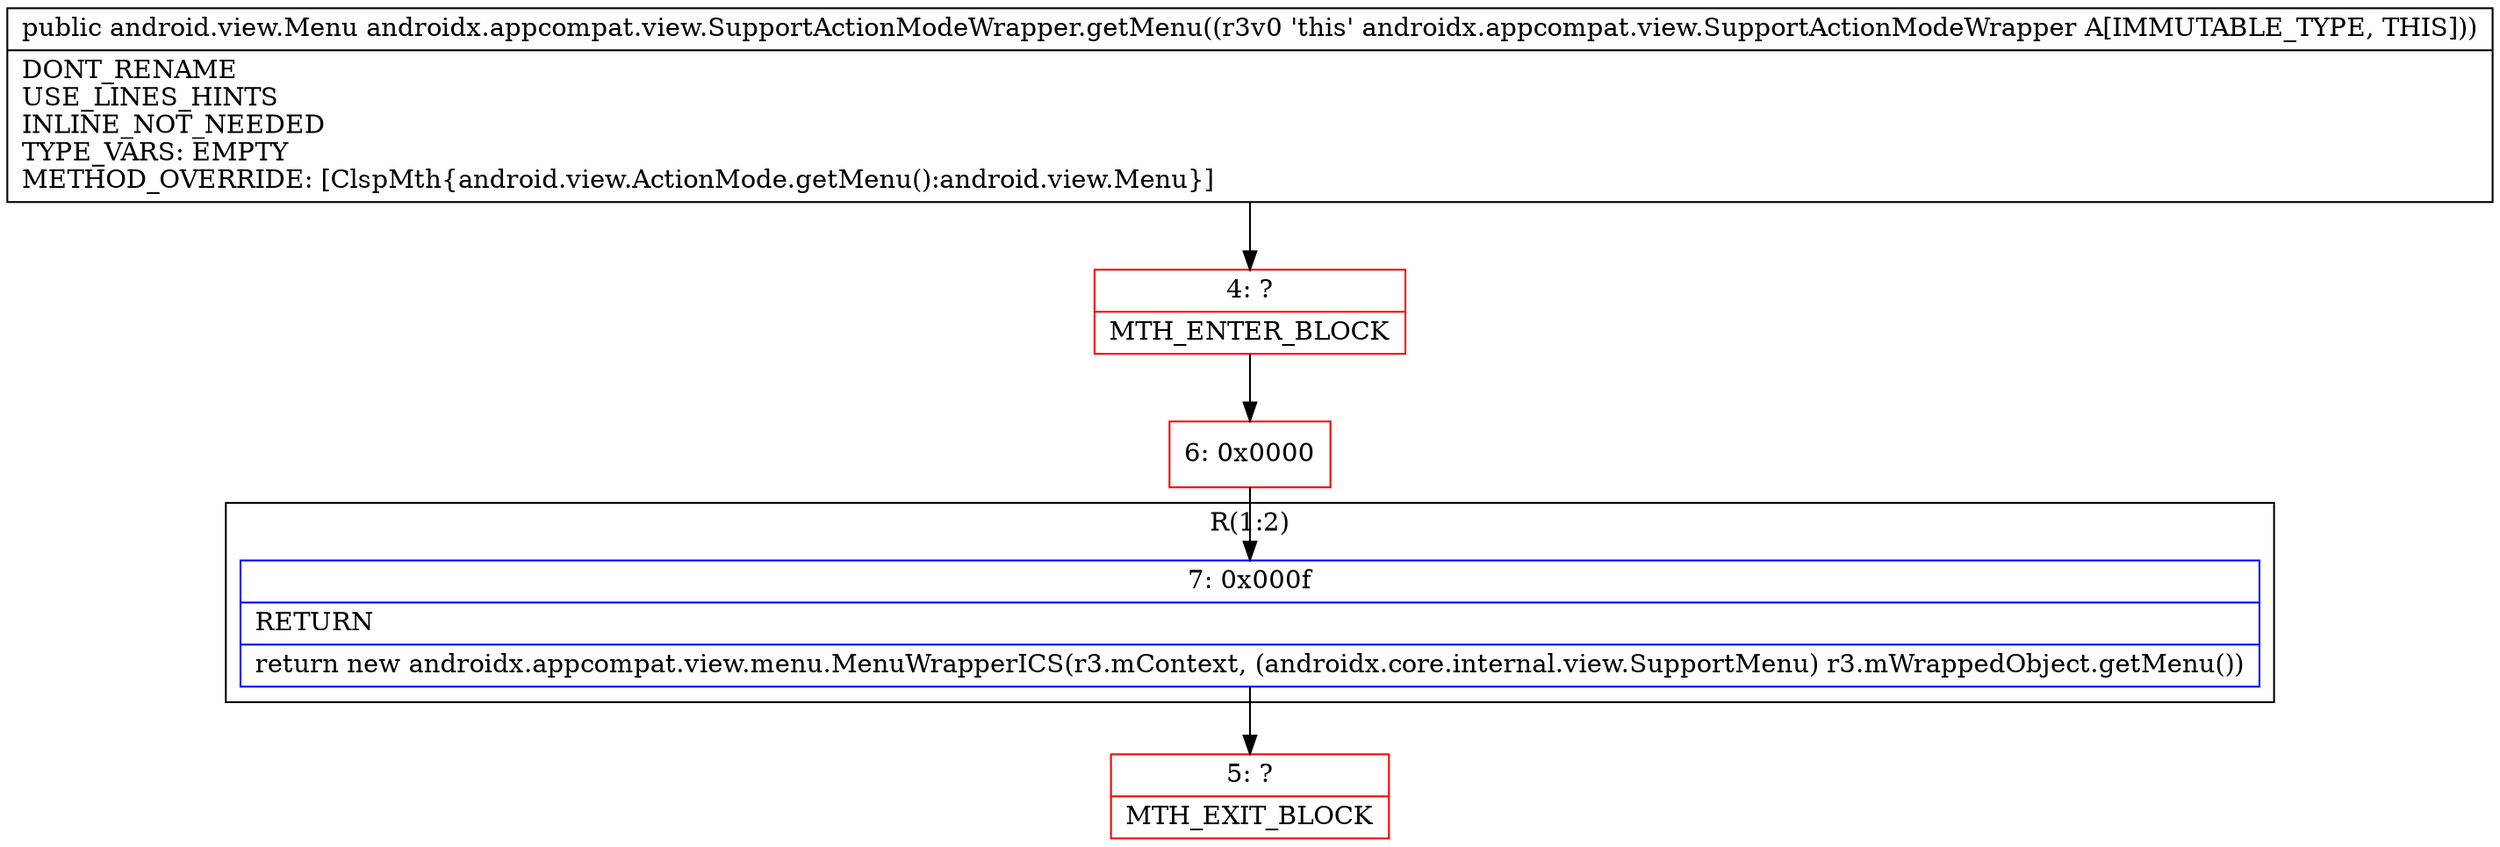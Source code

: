 digraph "CFG forandroidx.appcompat.view.SupportActionModeWrapper.getMenu()Landroid\/view\/Menu;" {
subgraph cluster_Region_835619536 {
label = "R(1:2)";
node [shape=record,color=blue];
Node_7 [shape=record,label="{7\:\ 0x000f|RETURN\l|return new androidx.appcompat.view.menu.MenuWrapperICS(r3.mContext, (androidx.core.internal.view.SupportMenu) r3.mWrappedObject.getMenu())\l}"];
}
Node_4 [shape=record,color=red,label="{4\:\ ?|MTH_ENTER_BLOCK\l}"];
Node_6 [shape=record,color=red,label="{6\:\ 0x0000}"];
Node_5 [shape=record,color=red,label="{5\:\ ?|MTH_EXIT_BLOCK\l}"];
MethodNode[shape=record,label="{public android.view.Menu androidx.appcompat.view.SupportActionModeWrapper.getMenu((r3v0 'this' androidx.appcompat.view.SupportActionModeWrapper A[IMMUTABLE_TYPE, THIS]))  | DONT_RENAME\lUSE_LINES_HINTS\lINLINE_NOT_NEEDED\lTYPE_VARS: EMPTY\lMETHOD_OVERRIDE: [ClspMth\{android.view.ActionMode.getMenu():android.view.Menu\}]\l}"];
MethodNode -> Node_4;Node_7 -> Node_5;
Node_4 -> Node_6;
Node_6 -> Node_7;
}

